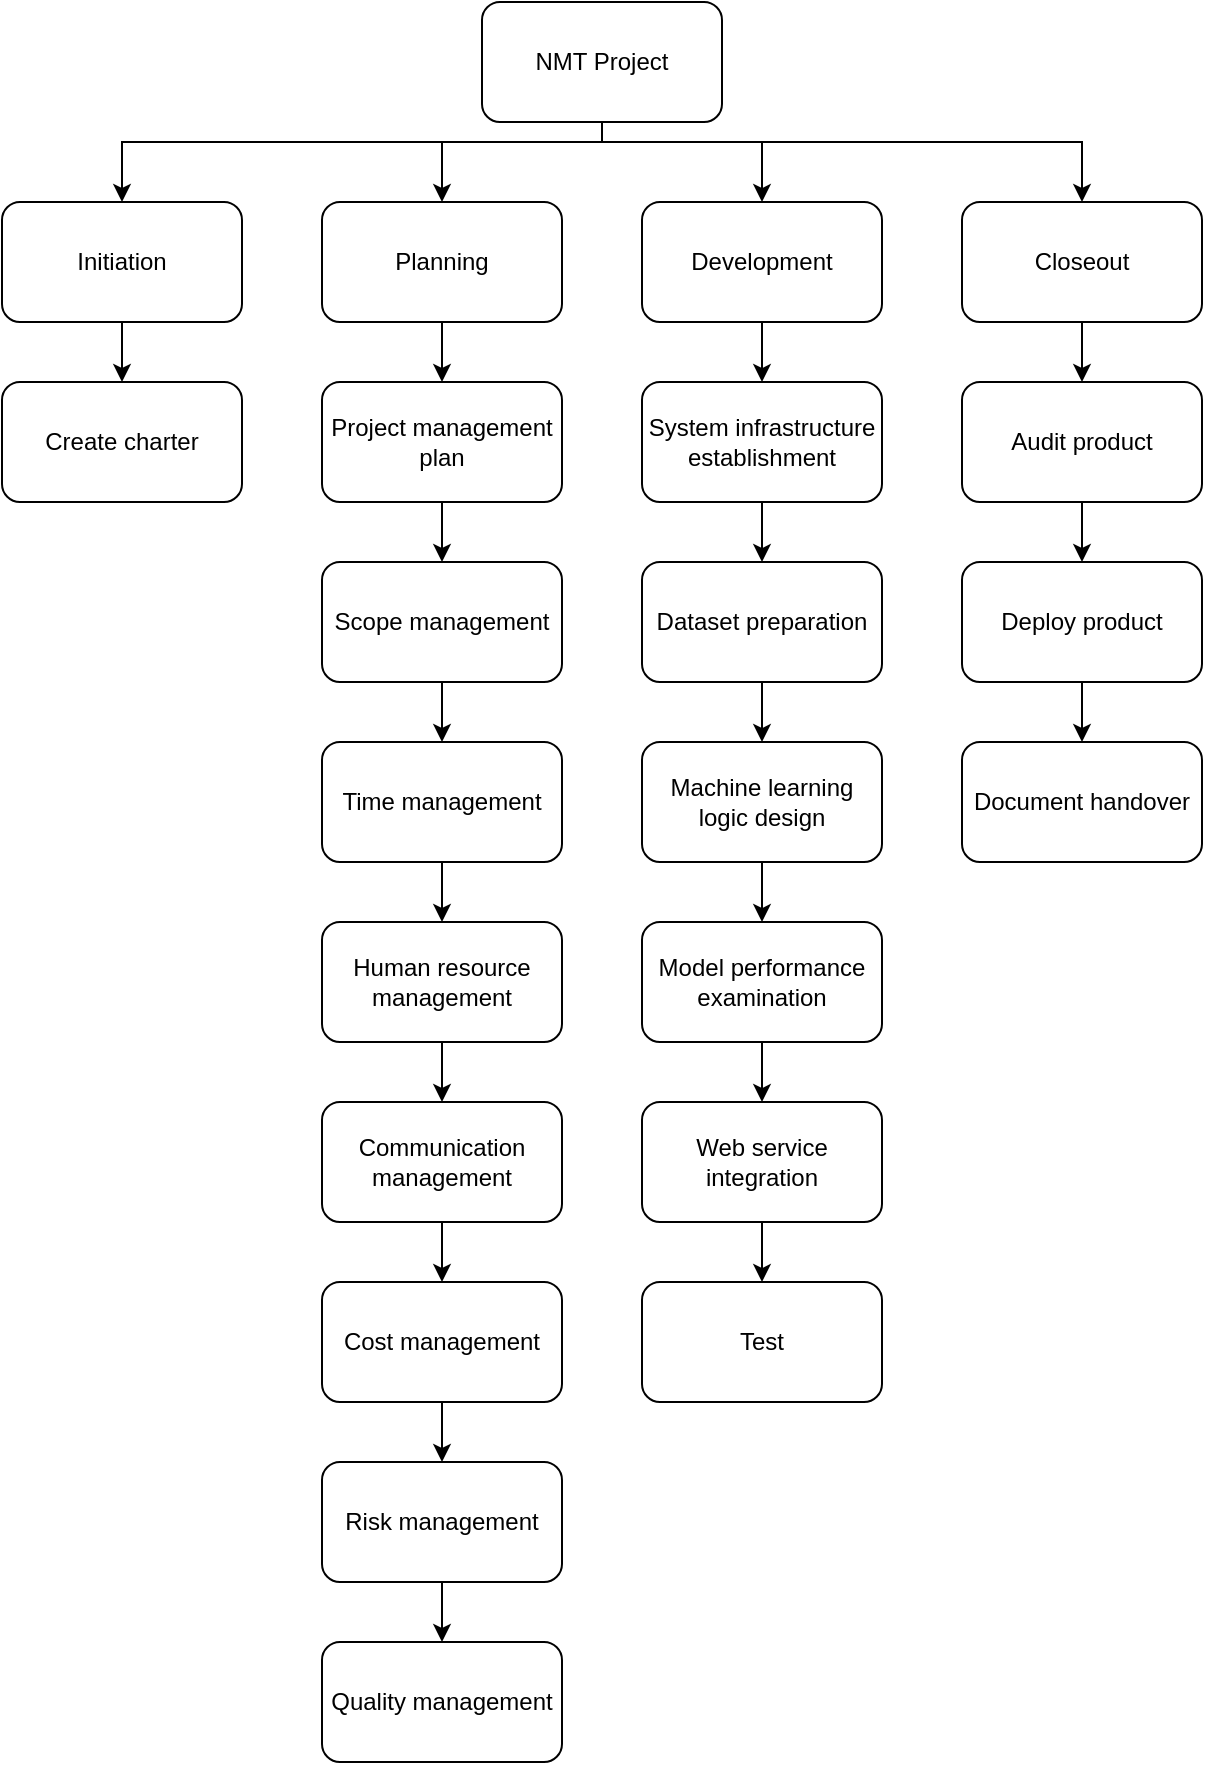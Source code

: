 <mxfile version="24.0.7" type="github">
  <diagram name="Page-1" id="NbFLTccC4KMndDqe9O7V">
    <mxGraphModel dx="1224" dy="712" grid="1" gridSize="10" guides="1" tooltips="1" connect="1" arrows="1" fold="1" page="1" pageScale="1" pageWidth="827" pageHeight="1169" math="0" shadow="0">
      <root>
        <mxCell id="0" />
        <mxCell id="1" parent="0" />
        <mxCell id="MgfGYnm2IxD8Tltnl5pM-23" style="edgeStyle=orthogonalEdgeStyle;rounded=0;orthogonalLoop=1;jettySize=auto;html=1;exitX=0.5;exitY=1;exitDx=0;exitDy=0;entryX=0.5;entryY=0;entryDx=0;entryDy=0;" edge="1" parent="1" source="MgfGYnm2IxD8Tltnl5pM-1" target="MgfGYnm2IxD8Tltnl5pM-5">
          <mxGeometry relative="1" as="geometry">
            <Array as="points">
              <mxPoint x="400" y="140" />
              <mxPoint x="480" y="140" />
            </Array>
          </mxGeometry>
        </mxCell>
        <mxCell id="MgfGYnm2IxD8Tltnl5pM-24" style="edgeStyle=orthogonalEdgeStyle;rounded=0;orthogonalLoop=1;jettySize=auto;html=1;entryX=0.5;entryY=0;entryDx=0;entryDy=0;" edge="1" parent="1" source="MgfGYnm2IxD8Tltnl5pM-1" target="MgfGYnm2IxD8Tltnl5pM-4">
          <mxGeometry relative="1" as="geometry">
            <Array as="points">
              <mxPoint x="400" y="140" />
              <mxPoint x="320" y="140" />
            </Array>
          </mxGeometry>
        </mxCell>
        <mxCell id="MgfGYnm2IxD8Tltnl5pM-25" style="edgeStyle=orthogonalEdgeStyle;rounded=0;orthogonalLoop=1;jettySize=auto;html=1;entryX=0.5;entryY=0;entryDx=0;entryDy=0;" edge="1" parent="1" source="MgfGYnm2IxD8Tltnl5pM-1" target="MgfGYnm2IxD8Tltnl5pM-3">
          <mxGeometry relative="1" as="geometry">
            <Array as="points">
              <mxPoint x="400" y="140" />
              <mxPoint x="160" y="140" />
            </Array>
          </mxGeometry>
        </mxCell>
        <mxCell id="MgfGYnm2IxD8Tltnl5pM-27" style="edgeStyle=orthogonalEdgeStyle;rounded=0;orthogonalLoop=1;jettySize=auto;html=1;entryX=0.5;entryY=0;entryDx=0;entryDy=0;" edge="1" parent="1" source="MgfGYnm2IxD8Tltnl5pM-1" target="MgfGYnm2IxD8Tltnl5pM-8">
          <mxGeometry relative="1" as="geometry">
            <Array as="points">
              <mxPoint x="400" y="140" />
              <mxPoint x="640" y="140" />
            </Array>
          </mxGeometry>
        </mxCell>
        <mxCell id="MgfGYnm2IxD8Tltnl5pM-1" value="NMT Project" style="rounded=1;whiteSpace=wrap;html=1;" vertex="1" parent="1">
          <mxGeometry x="340" y="70" width="120" height="60" as="geometry" />
        </mxCell>
        <mxCell id="MgfGYnm2IxD8Tltnl5pM-28" style="edgeStyle=orthogonalEdgeStyle;rounded=0;orthogonalLoop=1;jettySize=auto;html=1;entryX=0.5;entryY=0;entryDx=0;entryDy=0;" edge="1" parent="1" source="MgfGYnm2IxD8Tltnl5pM-3" target="MgfGYnm2IxD8Tltnl5pM-9">
          <mxGeometry relative="1" as="geometry" />
        </mxCell>
        <mxCell id="MgfGYnm2IxD8Tltnl5pM-3" value="Initiation" style="rounded=1;whiteSpace=wrap;html=1;" vertex="1" parent="1">
          <mxGeometry x="100" y="170" width="120" height="60" as="geometry" />
        </mxCell>
        <mxCell id="MgfGYnm2IxD8Tltnl5pM-30" style="edgeStyle=orthogonalEdgeStyle;rounded=0;orthogonalLoop=1;jettySize=auto;html=1;entryX=0.5;entryY=0;entryDx=0;entryDy=0;" edge="1" parent="1" source="MgfGYnm2IxD8Tltnl5pM-4" target="MgfGYnm2IxD8Tltnl5pM-11">
          <mxGeometry relative="1" as="geometry" />
        </mxCell>
        <mxCell id="MgfGYnm2IxD8Tltnl5pM-4" value="Planning" style="rounded=1;whiteSpace=wrap;html=1;" vertex="1" parent="1">
          <mxGeometry x="260" y="170" width="120" height="60" as="geometry" />
        </mxCell>
        <mxCell id="MgfGYnm2IxD8Tltnl5pM-32" style="edgeStyle=orthogonalEdgeStyle;rounded=0;orthogonalLoop=1;jettySize=auto;html=1;entryX=0.5;entryY=0;entryDx=0;entryDy=0;" edge="1" parent="1" source="MgfGYnm2IxD8Tltnl5pM-5" target="MgfGYnm2IxD8Tltnl5pM-13">
          <mxGeometry relative="1" as="geometry" />
        </mxCell>
        <mxCell id="MgfGYnm2IxD8Tltnl5pM-5" value="Development" style="rounded=1;whiteSpace=wrap;html=1;" vertex="1" parent="1">
          <mxGeometry x="420" y="170" width="120" height="60" as="geometry" />
        </mxCell>
        <mxCell id="MgfGYnm2IxD8Tltnl5pM-38" style="edgeStyle=orthogonalEdgeStyle;rounded=0;orthogonalLoop=1;jettySize=auto;html=1;entryX=0.5;entryY=0;entryDx=0;entryDy=0;" edge="1" parent="1" source="MgfGYnm2IxD8Tltnl5pM-8" target="MgfGYnm2IxD8Tltnl5pM-20">
          <mxGeometry relative="1" as="geometry" />
        </mxCell>
        <mxCell id="MgfGYnm2IxD8Tltnl5pM-8" value="Closeout" style="rounded=1;whiteSpace=wrap;html=1;" vertex="1" parent="1">
          <mxGeometry x="580" y="170" width="120" height="60" as="geometry" />
        </mxCell>
        <mxCell id="MgfGYnm2IxD8Tltnl5pM-9" value="Create charter" style="rounded=1;whiteSpace=wrap;html=1;" vertex="1" parent="1">
          <mxGeometry x="100" y="260" width="120" height="60" as="geometry" />
        </mxCell>
        <mxCell id="MgfGYnm2IxD8Tltnl5pM-31" style="edgeStyle=orthogonalEdgeStyle;rounded=0;orthogonalLoop=1;jettySize=auto;html=1;entryX=0.5;entryY=0;entryDx=0;entryDy=0;" edge="1" parent="1" source="MgfGYnm2IxD8Tltnl5pM-11" target="MgfGYnm2IxD8Tltnl5pM-12">
          <mxGeometry relative="1" as="geometry" />
        </mxCell>
        <mxCell id="MgfGYnm2IxD8Tltnl5pM-11" value="Project management plan" style="rounded=1;whiteSpace=wrap;html=1;" vertex="1" parent="1">
          <mxGeometry x="260" y="260" width="120" height="60" as="geometry" />
        </mxCell>
        <mxCell id="MgfGYnm2IxD8Tltnl5pM-12" value="Scope management" style="rounded=1;whiteSpace=wrap;html=1;" vertex="1" parent="1">
          <mxGeometry x="260" y="350" width="120" height="60" as="geometry" />
        </mxCell>
        <mxCell id="MgfGYnm2IxD8Tltnl5pM-33" style="edgeStyle=orthogonalEdgeStyle;rounded=0;orthogonalLoop=1;jettySize=auto;html=1;entryX=0.5;entryY=0;entryDx=0;entryDy=0;" edge="1" parent="1" source="MgfGYnm2IxD8Tltnl5pM-13">
          <mxGeometry relative="1" as="geometry">
            <mxPoint x="480" y="350" as="targetPoint" />
          </mxGeometry>
        </mxCell>
        <mxCell id="MgfGYnm2IxD8Tltnl5pM-13" value="System infrastructure establishment" style="rounded=1;whiteSpace=wrap;html=1;" vertex="1" parent="1">
          <mxGeometry x="420" y="260" width="120" height="60" as="geometry" />
        </mxCell>
        <mxCell id="MgfGYnm2IxD8Tltnl5pM-15" value="Dataset preparation" style="rounded=1;whiteSpace=wrap;html=1;" vertex="1" parent="1">
          <mxGeometry x="420" y="350" width="120" height="60" as="geometry" />
        </mxCell>
        <mxCell id="MgfGYnm2IxD8Tltnl5pM-39" style="edgeStyle=orthogonalEdgeStyle;rounded=0;orthogonalLoop=1;jettySize=auto;html=1;entryX=0.5;entryY=0;entryDx=0;entryDy=0;" edge="1" parent="1" source="MgfGYnm2IxD8Tltnl5pM-20" target="MgfGYnm2IxD8Tltnl5pM-21">
          <mxGeometry relative="1" as="geometry" />
        </mxCell>
        <mxCell id="MgfGYnm2IxD8Tltnl5pM-20" value="Audit product" style="rounded=1;whiteSpace=wrap;html=1;" vertex="1" parent="1">
          <mxGeometry x="580" y="260" width="120" height="60" as="geometry" />
        </mxCell>
        <mxCell id="MgfGYnm2IxD8Tltnl5pM-21" value="Deploy product" style="rounded=1;whiteSpace=wrap;html=1;" vertex="1" parent="1">
          <mxGeometry x="580" y="350" width="120" height="60" as="geometry" />
        </mxCell>
        <mxCell id="MgfGYnm2IxD8Tltnl5pM-40" style="edgeStyle=orthogonalEdgeStyle;rounded=0;orthogonalLoop=1;jettySize=auto;html=1;entryX=0.5;entryY=0;entryDx=0;entryDy=0;" edge="1" parent="1" target="MgfGYnm2IxD8Tltnl5pM-42">
          <mxGeometry relative="1" as="geometry">
            <mxPoint x="320" y="410" as="sourcePoint" />
          </mxGeometry>
        </mxCell>
        <mxCell id="MgfGYnm2IxD8Tltnl5pM-41" style="edgeStyle=orthogonalEdgeStyle;rounded=0;orthogonalLoop=1;jettySize=auto;html=1;entryX=0.5;entryY=0;entryDx=0;entryDy=0;" edge="1" parent="1" source="MgfGYnm2IxD8Tltnl5pM-42" target="MgfGYnm2IxD8Tltnl5pM-43">
          <mxGeometry relative="1" as="geometry" />
        </mxCell>
        <mxCell id="MgfGYnm2IxD8Tltnl5pM-42" value="Time management" style="rounded=1;whiteSpace=wrap;html=1;" vertex="1" parent="1">
          <mxGeometry x="260" y="440" width="120" height="60" as="geometry" />
        </mxCell>
        <mxCell id="MgfGYnm2IxD8Tltnl5pM-43" value="Human resource management" style="rounded=1;whiteSpace=wrap;html=1;" vertex="1" parent="1">
          <mxGeometry x="260" y="530" width="120" height="60" as="geometry" />
        </mxCell>
        <mxCell id="MgfGYnm2IxD8Tltnl5pM-44" style="edgeStyle=orthogonalEdgeStyle;rounded=0;orthogonalLoop=1;jettySize=auto;html=1;entryX=0.5;entryY=0;entryDx=0;entryDy=0;" edge="1" parent="1" target="MgfGYnm2IxD8Tltnl5pM-46">
          <mxGeometry relative="1" as="geometry">
            <mxPoint x="320" y="590" as="sourcePoint" />
          </mxGeometry>
        </mxCell>
        <mxCell id="MgfGYnm2IxD8Tltnl5pM-45" style="edgeStyle=orthogonalEdgeStyle;rounded=0;orthogonalLoop=1;jettySize=auto;html=1;entryX=0.5;entryY=0;entryDx=0;entryDy=0;" edge="1" parent="1" source="MgfGYnm2IxD8Tltnl5pM-46" target="MgfGYnm2IxD8Tltnl5pM-47">
          <mxGeometry relative="1" as="geometry" />
        </mxCell>
        <mxCell id="MgfGYnm2IxD8Tltnl5pM-46" value="Communication management" style="rounded=1;whiteSpace=wrap;html=1;" vertex="1" parent="1">
          <mxGeometry x="260" y="620" width="120" height="60" as="geometry" />
        </mxCell>
        <mxCell id="MgfGYnm2IxD8Tltnl5pM-47" value="Cost management" style="rounded=1;whiteSpace=wrap;html=1;" vertex="1" parent="1">
          <mxGeometry x="260" y="710" width="120" height="60" as="geometry" />
        </mxCell>
        <mxCell id="MgfGYnm2IxD8Tltnl5pM-48" style="edgeStyle=orthogonalEdgeStyle;rounded=0;orthogonalLoop=1;jettySize=auto;html=1;entryX=0.5;entryY=0;entryDx=0;entryDy=0;" edge="1" parent="1" target="MgfGYnm2IxD8Tltnl5pM-50">
          <mxGeometry relative="1" as="geometry">
            <mxPoint x="320" y="770" as="sourcePoint" />
          </mxGeometry>
        </mxCell>
        <mxCell id="MgfGYnm2IxD8Tltnl5pM-49" style="edgeStyle=orthogonalEdgeStyle;rounded=0;orthogonalLoop=1;jettySize=auto;html=1;entryX=0.5;entryY=0;entryDx=0;entryDy=0;" edge="1" parent="1" source="MgfGYnm2IxD8Tltnl5pM-50" target="MgfGYnm2IxD8Tltnl5pM-51">
          <mxGeometry relative="1" as="geometry" />
        </mxCell>
        <mxCell id="MgfGYnm2IxD8Tltnl5pM-50" value="Risk management" style="rounded=1;whiteSpace=wrap;html=1;" vertex="1" parent="1">
          <mxGeometry x="260" y="800" width="120" height="60" as="geometry" />
        </mxCell>
        <mxCell id="MgfGYnm2IxD8Tltnl5pM-51" value="Quality management" style="rounded=1;whiteSpace=wrap;html=1;" vertex="1" parent="1">
          <mxGeometry x="260" y="890" width="120" height="60" as="geometry" />
        </mxCell>
        <mxCell id="MgfGYnm2IxD8Tltnl5pM-52" style="edgeStyle=orthogonalEdgeStyle;rounded=0;orthogonalLoop=1;jettySize=auto;html=1;entryX=0.5;entryY=0;entryDx=0;entryDy=0;" edge="1" parent="1" target="MgfGYnm2IxD8Tltnl5pM-54">
          <mxGeometry relative="1" as="geometry">
            <mxPoint x="480" y="410" as="sourcePoint" />
          </mxGeometry>
        </mxCell>
        <mxCell id="MgfGYnm2IxD8Tltnl5pM-53" style="edgeStyle=orthogonalEdgeStyle;rounded=0;orthogonalLoop=1;jettySize=auto;html=1;entryX=0.5;entryY=0;entryDx=0;entryDy=0;" edge="1" parent="1" source="MgfGYnm2IxD8Tltnl5pM-54" target="MgfGYnm2IxD8Tltnl5pM-55">
          <mxGeometry relative="1" as="geometry" />
        </mxCell>
        <mxCell id="MgfGYnm2IxD8Tltnl5pM-54" value="Machine learning logic design" style="rounded=1;whiteSpace=wrap;html=1;" vertex="1" parent="1">
          <mxGeometry x="420" y="440" width="120" height="60" as="geometry" />
        </mxCell>
        <mxCell id="MgfGYnm2IxD8Tltnl5pM-55" value="Model performance examination" style="rounded=1;whiteSpace=wrap;html=1;" vertex="1" parent="1">
          <mxGeometry x="420" y="530" width="120" height="60" as="geometry" />
        </mxCell>
        <mxCell id="MgfGYnm2IxD8Tltnl5pM-56" style="edgeStyle=orthogonalEdgeStyle;rounded=0;orthogonalLoop=1;jettySize=auto;html=1;entryX=0.5;entryY=0;entryDx=0;entryDy=0;" edge="1" parent="1" target="MgfGYnm2IxD8Tltnl5pM-58">
          <mxGeometry relative="1" as="geometry">
            <mxPoint x="480" y="590" as="sourcePoint" />
          </mxGeometry>
        </mxCell>
        <mxCell id="MgfGYnm2IxD8Tltnl5pM-57" style="edgeStyle=orthogonalEdgeStyle;rounded=0;orthogonalLoop=1;jettySize=auto;html=1;entryX=0.5;entryY=0;entryDx=0;entryDy=0;" edge="1" parent="1" source="MgfGYnm2IxD8Tltnl5pM-58" target="MgfGYnm2IxD8Tltnl5pM-59">
          <mxGeometry relative="1" as="geometry" />
        </mxCell>
        <mxCell id="MgfGYnm2IxD8Tltnl5pM-58" value="Web service integration" style="rounded=1;whiteSpace=wrap;html=1;" vertex="1" parent="1">
          <mxGeometry x="420" y="620" width="120" height="60" as="geometry" />
        </mxCell>
        <mxCell id="MgfGYnm2IxD8Tltnl5pM-59" value="Test" style="rounded=1;whiteSpace=wrap;html=1;" vertex="1" parent="1">
          <mxGeometry x="420" y="710" width="120" height="60" as="geometry" />
        </mxCell>
        <mxCell id="MgfGYnm2IxD8Tltnl5pM-64" style="edgeStyle=orthogonalEdgeStyle;rounded=0;orthogonalLoop=1;jettySize=auto;html=1;entryX=0.5;entryY=0;entryDx=0;entryDy=0;" edge="1" parent="1" target="MgfGYnm2IxD8Tltnl5pM-65">
          <mxGeometry relative="1" as="geometry">
            <mxPoint x="640" y="410" as="sourcePoint" />
          </mxGeometry>
        </mxCell>
        <mxCell id="MgfGYnm2IxD8Tltnl5pM-65" value="Document handover" style="rounded=1;whiteSpace=wrap;html=1;" vertex="1" parent="1">
          <mxGeometry x="580" y="440" width="120" height="60" as="geometry" />
        </mxCell>
      </root>
    </mxGraphModel>
  </diagram>
</mxfile>

